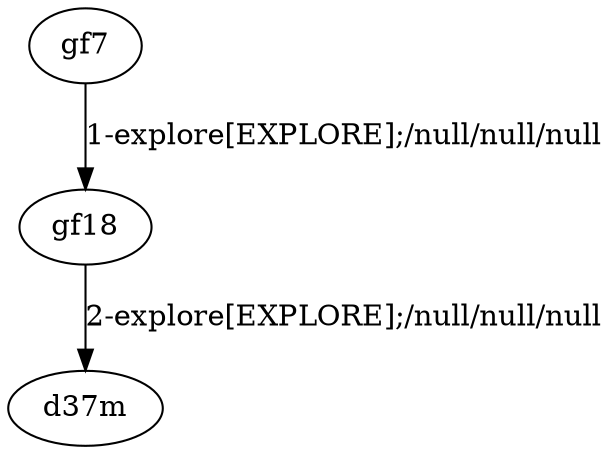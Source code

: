 # Total number of goals covered by this test: 1
# gf18 --> d37m

digraph g {
"gf7" -> "gf18" [label = "1-explore[EXPLORE];/null/null/null"];
"gf18" -> "d37m" [label = "2-explore[EXPLORE];/null/null/null"];
}